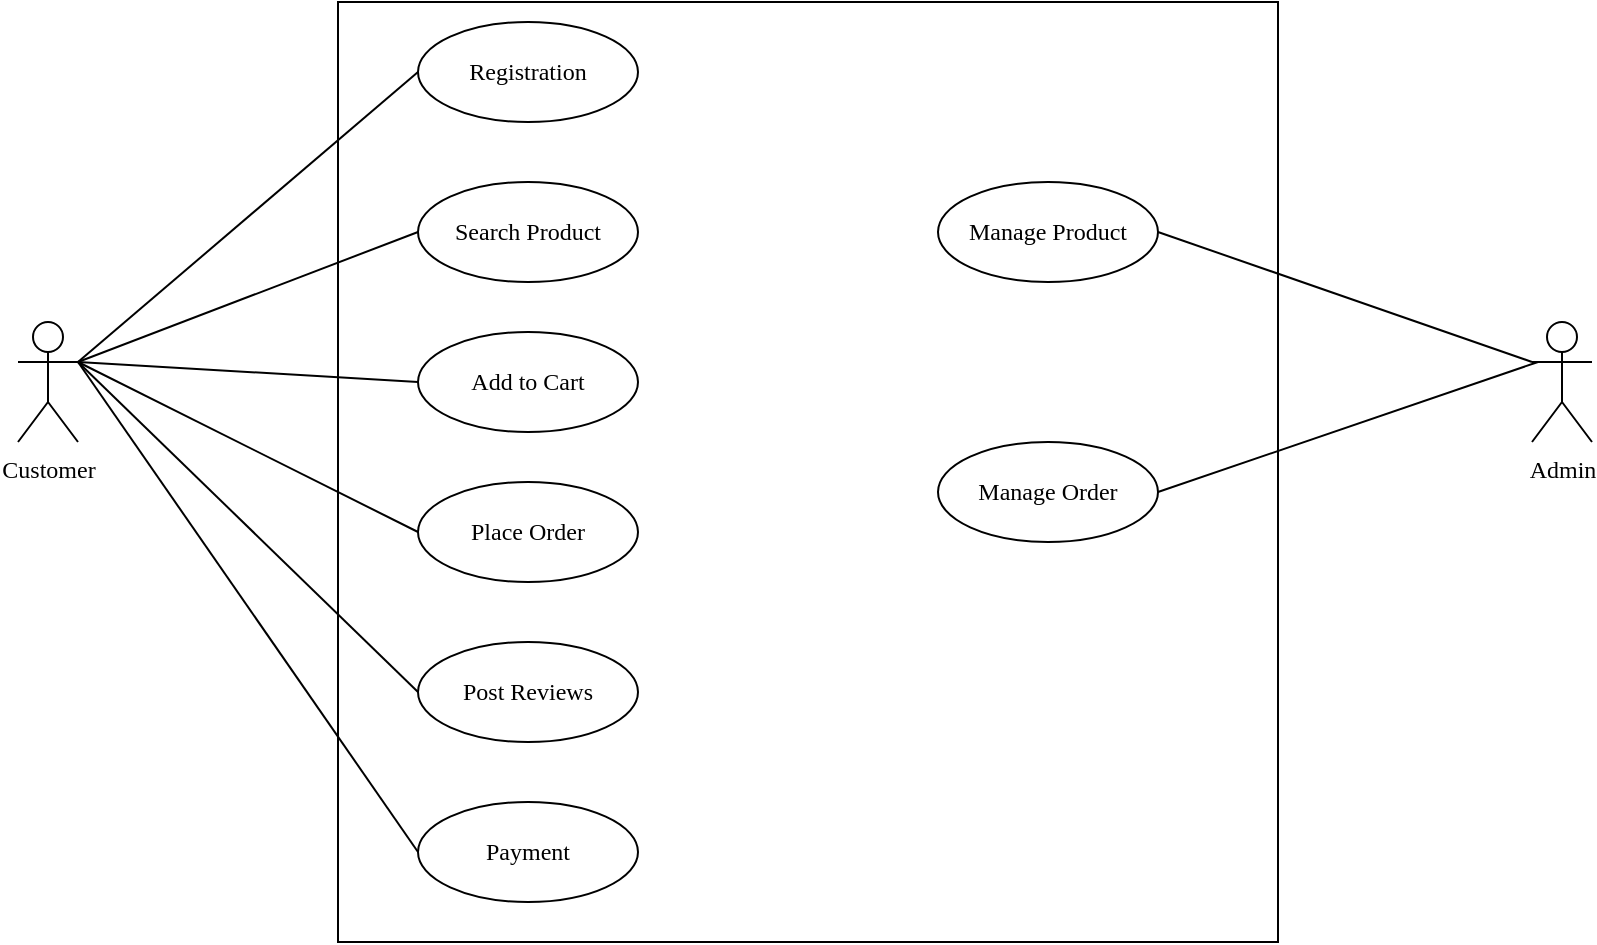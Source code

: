 <mxfile version="24.7.6">
  <diagram name="Page-1" id="0lu4bNAJ3aRb3iQHZZ-V">
    <mxGraphModel dx="1050" dy="596" grid="1" gridSize="10" guides="1" tooltips="1" connect="1" arrows="1" fold="1" page="1" pageScale="1" pageWidth="827" pageHeight="1169" math="0" shadow="0">
      <root>
        <mxCell id="0" />
        <mxCell id="1" parent="0" />
        <mxCell id="2ANFz_NkKtwLTO-b4icd-3" value="&lt;font face=&quot;Times New Roman&quot;&gt;Customer&lt;/font&gt;" style="shape=umlActor;verticalLabelPosition=bottom;verticalAlign=top;html=1;outlineConnect=0;" vertex="1" parent="1">
          <mxGeometry x="40" y="400" width="30" height="60" as="geometry" />
        </mxCell>
        <mxCell id="2ANFz_NkKtwLTO-b4icd-6" value="&lt;font face=&quot;Times New Roman&quot;&gt;Admin&lt;/font&gt;" style="shape=umlActor;verticalLabelPosition=bottom;verticalAlign=top;html=1;outlineConnect=0;" vertex="1" parent="1">
          <mxGeometry x="797" y="400" width="30" height="60" as="geometry" />
        </mxCell>
        <mxCell id="2ANFz_NkKtwLTO-b4icd-9" value="" style="whiteSpace=wrap;html=1;aspect=fixed;fillColor=none;" vertex="1" parent="1">
          <mxGeometry x="200" y="240" width="470" height="470" as="geometry" />
        </mxCell>
        <mxCell id="2ANFz_NkKtwLTO-b4icd-15" value="&lt;font face=&quot;Times New Roman&quot;&gt;Registration&lt;/font&gt;" style="ellipse;whiteSpace=wrap;html=1;fillColor=none;" vertex="1" parent="1">
          <mxGeometry x="240" y="250" width="110" height="50" as="geometry" />
        </mxCell>
        <mxCell id="2ANFz_NkKtwLTO-b4icd-16" value="&lt;font face=&quot;Times New Roman&quot;&gt;Search Product&lt;/font&gt;" style="ellipse;whiteSpace=wrap;html=1;fillColor=none;" vertex="1" parent="1">
          <mxGeometry x="240" y="330" width="110" height="50" as="geometry" />
        </mxCell>
        <mxCell id="2ANFz_NkKtwLTO-b4icd-17" value="&lt;font face=&quot;Times New Roman&quot;&gt;Add to Cart&lt;/font&gt;" style="ellipse;whiteSpace=wrap;html=1;fillColor=none;" vertex="1" parent="1">
          <mxGeometry x="240" y="405" width="110" height="50" as="geometry" />
        </mxCell>
        <mxCell id="2ANFz_NkKtwLTO-b4icd-18" value="&lt;font face=&quot;Times New Roman&quot;&gt;Place Order&lt;/font&gt;" style="ellipse;whiteSpace=wrap;html=1;fillColor=none;" vertex="1" parent="1">
          <mxGeometry x="240" y="480" width="110" height="50" as="geometry" />
        </mxCell>
        <mxCell id="2ANFz_NkKtwLTO-b4icd-19" value="&lt;font face=&quot;Times New Roman&quot;&gt;Post Reviews&lt;/font&gt;" style="ellipse;whiteSpace=wrap;html=1;fillColor=none;" vertex="1" parent="1">
          <mxGeometry x="240" y="560" width="110" height="50" as="geometry" />
        </mxCell>
        <mxCell id="2ANFz_NkKtwLTO-b4icd-20" value="" style="endArrow=none;html=1;rounded=0;entryX=0;entryY=0.5;entryDx=0;entryDy=0;" edge="1" parent="1" target="2ANFz_NkKtwLTO-b4icd-15">
          <mxGeometry width="50" height="50" relative="1" as="geometry">
            <mxPoint x="70" y="420" as="sourcePoint" />
            <mxPoint x="120" y="370" as="targetPoint" />
          </mxGeometry>
        </mxCell>
        <mxCell id="2ANFz_NkKtwLTO-b4icd-21" value="" style="endArrow=none;html=1;rounded=0;entryX=0;entryY=0.5;entryDx=0;entryDy=0;" edge="1" parent="1" target="2ANFz_NkKtwLTO-b4icd-16">
          <mxGeometry width="50" height="50" relative="1" as="geometry">
            <mxPoint x="70" y="420" as="sourcePoint" />
            <mxPoint x="240" y="305" as="targetPoint" />
          </mxGeometry>
        </mxCell>
        <mxCell id="2ANFz_NkKtwLTO-b4icd-22" value="" style="endArrow=none;html=1;rounded=0;entryX=0;entryY=0.5;entryDx=0;entryDy=0;" edge="1" parent="1" target="2ANFz_NkKtwLTO-b4icd-17">
          <mxGeometry width="50" height="50" relative="1" as="geometry">
            <mxPoint x="70" y="420" as="sourcePoint" />
            <mxPoint x="260" y="325" as="targetPoint" />
          </mxGeometry>
        </mxCell>
        <mxCell id="2ANFz_NkKtwLTO-b4icd-23" value="" style="endArrow=none;html=1;rounded=0;entryX=0;entryY=0.5;entryDx=0;entryDy=0;" edge="1" parent="1" target="2ANFz_NkKtwLTO-b4icd-18">
          <mxGeometry width="50" height="50" relative="1" as="geometry">
            <mxPoint x="70" y="420" as="sourcePoint" />
            <mxPoint x="270" y="335" as="targetPoint" />
          </mxGeometry>
        </mxCell>
        <mxCell id="2ANFz_NkKtwLTO-b4icd-24" value="" style="endArrow=none;html=1;rounded=0;entryX=0;entryY=0.5;entryDx=0;entryDy=0;" edge="1" parent="1" target="2ANFz_NkKtwLTO-b4icd-19">
          <mxGeometry width="50" height="50" relative="1" as="geometry">
            <mxPoint x="70" y="420" as="sourcePoint" />
            <mxPoint x="280" y="345" as="targetPoint" />
          </mxGeometry>
        </mxCell>
        <mxCell id="2ANFz_NkKtwLTO-b4icd-25" value="&lt;font face=&quot;Times New Roman&quot;&gt;Manage Product&lt;/font&gt;" style="ellipse;whiteSpace=wrap;html=1;fillColor=none;" vertex="1" parent="1">
          <mxGeometry x="500" y="330" width="110" height="50" as="geometry" />
        </mxCell>
        <mxCell id="2ANFz_NkKtwLTO-b4icd-26" value="&lt;font face=&quot;Times New Roman&quot;&gt;Manage Order&lt;/font&gt;" style="ellipse;whiteSpace=wrap;html=1;fillColor=none;" vertex="1" parent="1">
          <mxGeometry x="500" y="460" width="110" height="50" as="geometry" />
        </mxCell>
        <mxCell id="2ANFz_NkKtwLTO-b4icd-27" value="&lt;font face=&quot;Times New Roman&quot;&gt;Payment&lt;/font&gt;" style="ellipse;whiteSpace=wrap;html=1;fillColor=none;" vertex="1" parent="1">
          <mxGeometry x="240" y="640" width="110" height="50" as="geometry" />
        </mxCell>
        <mxCell id="2ANFz_NkKtwLTO-b4icd-28" value="" style="endArrow=none;html=1;rounded=0;entryX=0;entryY=0.5;entryDx=0;entryDy=0;exitX=1;exitY=0.333;exitDx=0;exitDy=0;exitPerimeter=0;" edge="1" parent="1" source="2ANFz_NkKtwLTO-b4icd-3" target="2ANFz_NkKtwLTO-b4icd-27">
          <mxGeometry width="50" height="50" relative="1" as="geometry">
            <mxPoint x="80" y="430" as="sourcePoint" />
            <mxPoint x="250" y="440" as="targetPoint" />
          </mxGeometry>
        </mxCell>
        <mxCell id="2ANFz_NkKtwLTO-b4icd-29" value="" style="endArrow=none;html=1;rounded=0;entryX=0;entryY=0.333;entryDx=0;entryDy=0;entryPerimeter=0;exitX=1;exitY=0.5;exitDx=0;exitDy=0;" edge="1" parent="1" source="2ANFz_NkKtwLTO-b4icd-25" target="2ANFz_NkKtwLTO-b4icd-6">
          <mxGeometry width="50" height="50" relative="1" as="geometry">
            <mxPoint x="600" y="365" as="sourcePoint" />
            <mxPoint x="770" y="220" as="targetPoint" />
          </mxGeometry>
        </mxCell>
        <mxCell id="2ANFz_NkKtwLTO-b4icd-30" value="" style="endArrow=none;html=1;rounded=0;exitX=1;exitY=0.5;exitDx=0;exitDy=0;" edge="1" parent="1" source="2ANFz_NkKtwLTO-b4icd-26">
          <mxGeometry width="50" height="50" relative="1" as="geometry">
            <mxPoint x="620" y="365" as="sourcePoint" />
            <mxPoint x="800" y="420" as="targetPoint" />
          </mxGeometry>
        </mxCell>
      </root>
    </mxGraphModel>
  </diagram>
</mxfile>
